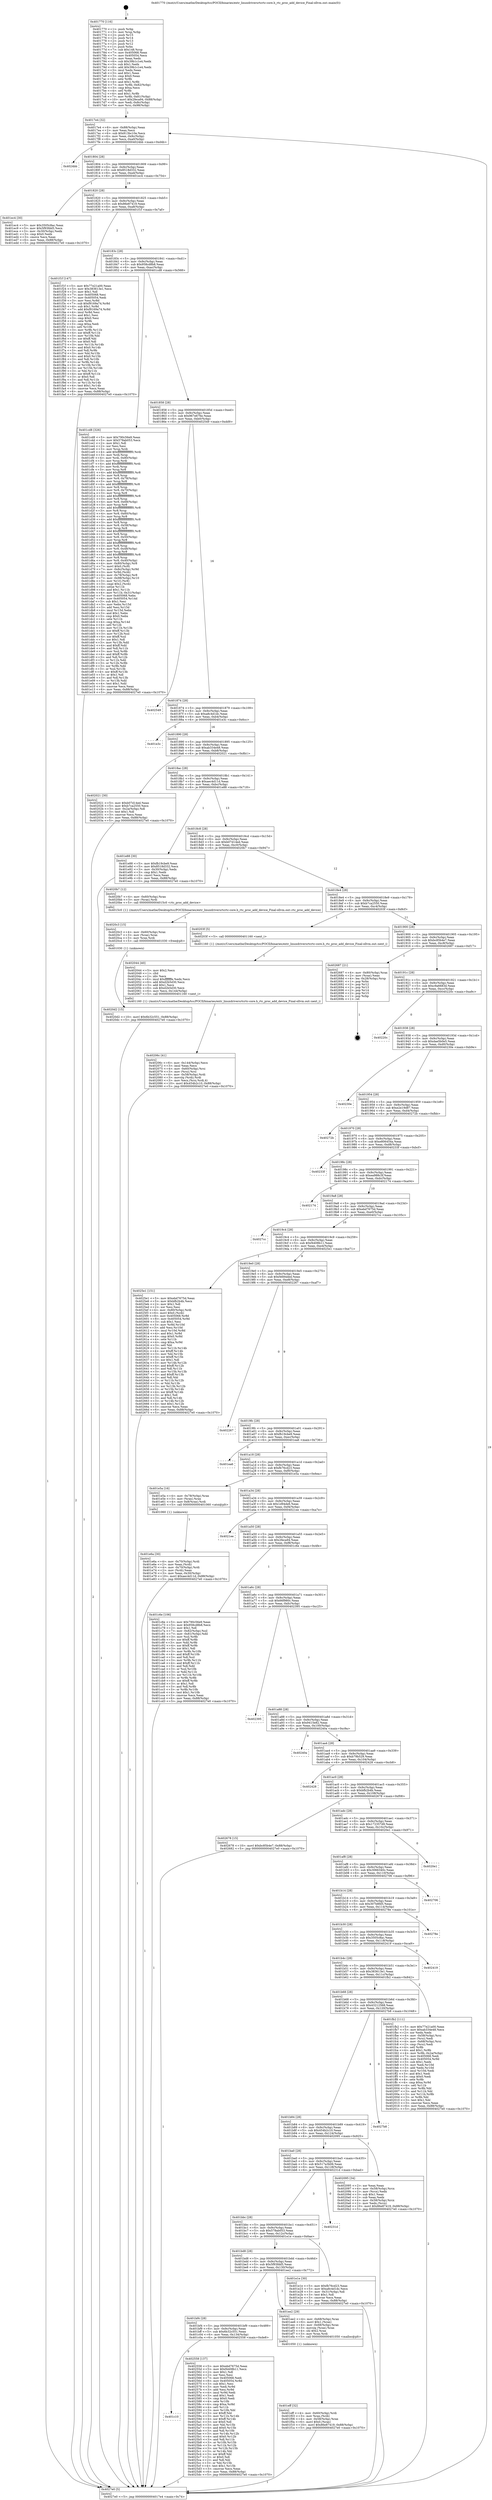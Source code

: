 digraph "0x401770" {
  label = "0x401770 (/mnt/c/Users/mathe/Desktop/tcc/POCII/binaries/extr_linuxdriversrtcrtc-core.h_rtc_proc_add_device_Final-ollvm.out::main(0))"
  labelloc = "t"
  node[shape=record]

  Entry [label="",width=0.3,height=0.3,shape=circle,fillcolor=black,style=filled]
  "0x4017e4" [label="{
     0x4017e4 [32]\l
     | [instrs]\l
     &nbsp;&nbsp;0x4017e4 \<+6\>: mov -0x88(%rbp),%eax\l
     &nbsp;&nbsp;0x4017ea \<+2\>: mov %eax,%ecx\l
     &nbsp;&nbsp;0x4017ec \<+6\>: sub $0x813bc10e,%ecx\l
     &nbsp;&nbsp;0x4017f2 \<+6\>: mov %eax,-0x9c(%rbp)\l
     &nbsp;&nbsp;0x4017f8 \<+6\>: mov %ecx,-0xa0(%rbp)\l
     &nbsp;&nbsp;0x4017fe \<+6\>: je 00000000004024bb \<main+0xd4b\>\l
  }"]
  "0x4024bb" [label="{
     0x4024bb\l
  }", style=dashed]
  "0x401804" [label="{
     0x401804 [28]\l
     | [instrs]\l
     &nbsp;&nbsp;0x401804 \<+5\>: jmp 0000000000401809 \<main+0x99\>\l
     &nbsp;&nbsp;0x401809 \<+6\>: mov -0x9c(%rbp),%eax\l
     &nbsp;&nbsp;0x40180f \<+5\>: sub $0x8518d332,%eax\l
     &nbsp;&nbsp;0x401814 \<+6\>: mov %eax,-0xa4(%rbp)\l
     &nbsp;&nbsp;0x40181a \<+6\>: je 0000000000401ec4 \<main+0x754\>\l
  }"]
  Exit [label="",width=0.3,height=0.3,shape=circle,fillcolor=black,style=filled,peripheries=2]
  "0x401ec4" [label="{
     0x401ec4 [30]\l
     | [instrs]\l
     &nbsp;&nbsp;0x401ec4 \<+5\>: mov $0x3505c8ac,%eax\l
     &nbsp;&nbsp;0x401ec9 \<+5\>: mov $0x5f93fdd5,%ecx\l
     &nbsp;&nbsp;0x401ece \<+3\>: mov -0x30(%rbp),%edx\l
     &nbsp;&nbsp;0x401ed1 \<+3\>: cmp $0x0,%edx\l
     &nbsp;&nbsp;0x401ed4 \<+3\>: cmove %ecx,%eax\l
     &nbsp;&nbsp;0x401ed7 \<+6\>: mov %eax,-0x88(%rbp)\l
     &nbsp;&nbsp;0x401edd \<+5\>: jmp 00000000004027e0 \<main+0x1070\>\l
  }"]
  "0x401820" [label="{
     0x401820 [28]\l
     | [instrs]\l
     &nbsp;&nbsp;0x401820 \<+5\>: jmp 0000000000401825 \<main+0xb5\>\l
     &nbsp;&nbsp;0x401825 \<+6\>: mov -0x9c(%rbp),%eax\l
     &nbsp;&nbsp;0x40182b \<+5\>: sub $0x86e87419,%eax\l
     &nbsp;&nbsp;0x401830 \<+6\>: mov %eax,-0xa8(%rbp)\l
     &nbsp;&nbsp;0x401836 \<+6\>: je 0000000000401f1f \<main+0x7af\>\l
  }"]
  "0x401c10" [label="{
     0x401c10\l
  }", style=dashed]
  "0x401f1f" [label="{
     0x401f1f [147]\l
     | [instrs]\l
     &nbsp;&nbsp;0x401f1f \<+5\>: mov $0x77e21a00,%eax\l
     &nbsp;&nbsp;0x401f24 \<+5\>: mov $0x383613e1,%ecx\l
     &nbsp;&nbsp;0x401f29 \<+2\>: mov $0x1,%dl\l
     &nbsp;&nbsp;0x401f2b \<+7\>: mov 0x405068,%esi\l
     &nbsp;&nbsp;0x401f32 \<+7\>: mov 0x405054,%edi\l
     &nbsp;&nbsp;0x401f39 \<+3\>: mov %esi,%r8d\l
     &nbsp;&nbsp;0x401f3c \<+7\>: sub $0xf9169a74,%r8d\l
     &nbsp;&nbsp;0x401f43 \<+4\>: sub $0x1,%r8d\l
     &nbsp;&nbsp;0x401f47 \<+7\>: add $0xf9169a74,%r8d\l
     &nbsp;&nbsp;0x401f4e \<+4\>: imul %r8d,%esi\l
     &nbsp;&nbsp;0x401f52 \<+3\>: and $0x1,%esi\l
     &nbsp;&nbsp;0x401f55 \<+3\>: cmp $0x0,%esi\l
     &nbsp;&nbsp;0x401f58 \<+4\>: sete %r9b\l
     &nbsp;&nbsp;0x401f5c \<+3\>: cmp $0xa,%edi\l
     &nbsp;&nbsp;0x401f5f \<+4\>: setl %r10b\l
     &nbsp;&nbsp;0x401f63 \<+3\>: mov %r9b,%r11b\l
     &nbsp;&nbsp;0x401f66 \<+4\>: xor $0xff,%r11b\l
     &nbsp;&nbsp;0x401f6a \<+3\>: mov %r10b,%bl\l
     &nbsp;&nbsp;0x401f6d \<+3\>: xor $0xff,%bl\l
     &nbsp;&nbsp;0x401f70 \<+3\>: xor $0x0,%dl\l
     &nbsp;&nbsp;0x401f73 \<+3\>: mov %r11b,%r14b\l
     &nbsp;&nbsp;0x401f76 \<+4\>: and $0x0,%r14b\l
     &nbsp;&nbsp;0x401f7a \<+3\>: and %dl,%r9b\l
     &nbsp;&nbsp;0x401f7d \<+3\>: mov %bl,%r15b\l
     &nbsp;&nbsp;0x401f80 \<+4\>: and $0x0,%r15b\l
     &nbsp;&nbsp;0x401f84 \<+3\>: and %dl,%r10b\l
     &nbsp;&nbsp;0x401f87 \<+3\>: or %r9b,%r14b\l
     &nbsp;&nbsp;0x401f8a \<+3\>: or %r10b,%r15b\l
     &nbsp;&nbsp;0x401f8d \<+3\>: xor %r15b,%r14b\l
     &nbsp;&nbsp;0x401f90 \<+3\>: or %bl,%r11b\l
     &nbsp;&nbsp;0x401f93 \<+4\>: xor $0xff,%r11b\l
     &nbsp;&nbsp;0x401f97 \<+3\>: or $0x0,%dl\l
     &nbsp;&nbsp;0x401f9a \<+3\>: and %dl,%r11b\l
     &nbsp;&nbsp;0x401f9d \<+3\>: or %r11b,%r14b\l
     &nbsp;&nbsp;0x401fa0 \<+4\>: test $0x1,%r14b\l
     &nbsp;&nbsp;0x401fa4 \<+3\>: cmovne %ecx,%eax\l
     &nbsp;&nbsp;0x401fa7 \<+6\>: mov %eax,-0x88(%rbp)\l
     &nbsp;&nbsp;0x401fad \<+5\>: jmp 00000000004027e0 \<main+0x1070\>\l
  }"]
  "0x40183c" [label="{
     0x40183c [28]\l
     | [instrs]\l
     &nbsp;&nbsp;0x40183c \<+5\>: jmp 0000000000401841 \<main+0xd1\>\l
     &nbsp;&nbsp;0x401841 \<+6\>: mov -0x9c(%rbp),%eax\l
     &nbsp;&nbsp;0x401847 \<+5\>: sub $0x958cd8b8,%eax\l
     &nbsp;&nbsp;0x40184c \<+6\>: mov %eax,-0xac(%rbp)\l
     &nbsp;&nbsp;0x401852 \<+6\>: je 0000000000401cd8 \<main+0x568\>\l
  }"]
  "0x402558" [label="{
     0x402558 [137]\l
     | [instrs]\l
     &nbsp;&nbsp;0x402558 \<+5\>: mov $0xebd7675d,%eax\l
     &nbsp;&nbsp;0x40255d \<+5\>: mov $0xf4408b11,%ecx\l
     &nbsp;&nbsp;0x402562 \<+2\>: mov $0x1,%dl\l
     &nbsp;&nbsp;0x402564 \<+2\>: xor %esi,%esi\l
     &nbsp;&nbsp;0x402566 \<+7\>: mov 0x405068,%edi\l
     &nbsp;&nbsp;0x40256d \<+8\>: mov 0x405054,%r8d\l
     &nbsp;&nbsp;0x402575 \<+3\>: sub $0x1,%esi\l
     &nbsp;&nbsp;0x402578 \<+3\>: mov %edi,%r9d\l
     &nbsp;&nbsp;0x40257b \<+3\>: add %esi,%r9d\l
     &nbsp;&nbsp;0x40257e \<+4\>: imul %r9d,%edi\l
     &nbsp;&nbsp;0x402582 \<+3\>: and $0x1,%edi\l
     &nbsp;&nbsp;0x402585 \<+3\>: cmp $0x0,%edi\l
     &nbsp;&nbsp;0x402588 \<+4\>: sete %r10b\l
     &nbsp;&nbsp;0x40258c \<+4\>: cmp $0xa,%r8d\l
     &nbsp;&nbsp;0x402590 \<+4\>: setl %r11b\l
     &nbsp;&nbsp;0x402594 \<+3\>: mov %r10b,%bl\l
     &nbsp;&nbsp;0x402597 \<+3\>: xor $0xff,%bl\l
     &nbsp;&nbsp;0x40259a \<+3\>: mov %r11b,%r14b\l
     &nbsp;&nbsp;0x40259d \<+4\>: xor $0xff,%r14b\l
     &nbsp;&nbsp;0x4025a1 \<+3\>: xor $0x0,%dl\l
     &nbsp;&nbsp;0x4025a4 \<+3\>: mov %bl,%r15b\l
     &nbsp;&nbsp;0x4025a7 \<+4\>: and $0x0,%r15b\l
     &nbsp;&nbsp;0x4025ab \<+3\>: and %dl,%r10b\l
     &nbsp;&nbsp;0x4025ae \<+3\>: mov %r14b,%r12b\l
     &nbsp;&nbsp;0x4025b1 \<+4\>: and $0x0,%r12b\l
     &nbsp;&nbsp;0x4025b5 \<+3\>: and %dl,%r11b\l
     &nbsp;&nbsp;0x4025b8 \<+3\>: or %r10b,%r15b\l
     &nbsp;&nbsp;0x4025bb \<+3\>: or %r11b,%r12b\l
     &nbsp;&nbsp;0x4025be \<+3\>: xor %r12b,%r15b\l
     &nbsp;&nbsp;0x4025c1 \<+3\>: or %r14b,%bl\l
     &nbsp;&nbsp;0x4025c4 \<+3\>: xor $0xff,%bl\l
     &nbsp;&nbsp;0x4025c7 \<+3\>: or $0x0,%dl\l
     &nbsp;&nbsp;0x4025ca \<+2\>: and %dl,%bl\l
     &nbsp;&nbsp;0x4025cc \<+3\>: or %bl,%r15b\l
     &nbsp;&nbsp;0x4025cf \<+4\>: test $0x1,%r15b\l
     &nbsp;&nbsp;0x4025d3 \<+3\>: cmovne %ecx,%eax\l
     &nbsp;&nbsp;0x4025d6 \<+6\>: mov %eax,-0x88(%rbp)\l
     &nbsp;&nbsp;0x4025dc \<+5\>: jmp 00000000004027e0 \<main+0x1070\>\l
  }"]
  "0x401cd8" [label="{
     0x401cd8 [326]\l
     | [instrs]\l
     &nbsp;&nbsp;0x401cd8 \<+5\>: mov $0x790c56e9,%eax\l
     &nbsp;&nbsp;0x401cdd \<+5\>: mov $0x578ab053,%ecx\l
     &nbsp;&nbsp;0x401ce2 \<+2\>: mov $0x1,%dl\l
     &nbsp;&nbsp;0x401ce4 \<+2\>: xor %esi,%esi\l
     &nbsp;&nbsp;0x401ce6 \<+3\>: mov %rsp,%rdi\l
     &nbsp;&nbsp;0x401ce9 \<+4\>: add $0xfffffffffffffff0,%rdi\l
     &nbsp;&nbsp;0x401ced \<+3\>: mov %rdi,%rsp\l
     &nbsp;&nbsp;0x401cf0 \<+4\>: mov %rdi,-0x80(%rbp)\l
     &nbsp;&nbsp;0x401cf4 \<+3\>: mov %rsp,%rdi\l
     &nbsp;&nbsp;0x401cf7 \<+4\>: add $0xfffffffffffffff0,%rdi\l
     &nbsp;&nbsp;0x401cfb \<+3\>: mov %rdi,%rsp\l
     &nbsp;&nbsp;0x401cfe \<+3\>: mov %rsp,%r8\l
     &nbsp;&nbsp;0x401d01 \<+4\>: add $0xfffffffffffffff0,%r8\l
     &nbsp;&nbsp;0x401d05 \<+3\>: mov %r8,%rsp\l
     &nbsp;&nbsp;0x401d08 \<+4\>: mov %r8,-0x78(%rbp)\l
     &nbsp;&nbsp;0x401d0c \<+3\>: mov %rsp,%r8\l
     &nbsp;&nbsp;0x401d0f \<+4\>: add $0xfffffffffffffff0,%r8\l
     &nbsp;&nbsp;0x401d13 \<+3\>: mov %r8,%rsp\l
     &nbsp;&nbsp;0x401d16 \<+4\>: mov %r8,-0x70(%rbp)\l
     &nbsp;&nbsp;0x401d1a \<+3\>: mov %rsp,%r8\l
     &nbsp;&nbsp;0x401d1d \<+4\>: add $0xfffffffffffffff0,%r8\l
     &nbsp;&nbsp;0x401d21 \<+3\>: mov %r8,%rsp\l
     &nbsp;&nbsp;0x401d24 \<+4\>: mov %r8,-0x68(%rbp)\l
     &nbsp;&nbsp;0x401d28 \<+3\>: mov %rsp,%r8\l
     &nbsp;&nbsp;0x401d2b \<+4\>: add $0xfffffffffffffff0,%r8\l
     &nbsp;&nbsp;0x401d2f \<+3\>: mov %r8,%rsp\l
     &nbsp;&nbsp;0x401d32 \<+4\>: mov %r8,-0x60(%rbp)\l
     &nbsp;&nbsp;0x401d36 \<+3\>: mov %rsp,%r8\l
     &nbsp;&nbsp;0x401d39 \<+4\>: add $0xfffffffffffffff0,%r8\l
     &nbsp;&nbsp;0x401d3d \<+3\>: mov %r8,%rsp\l
     &nbsp;&nbsp;0x401d40 \<+4\>: mov %r8,-0x58(%rbp)\l
     &nbsp;&nbsp;0x401d44 \<+3\>: mov %rsp,%r8\l
     &nbsp;&nbsp;0x401d47 \<+4\>: add $0xfffffffffffffff0,%r8\l
     &nbsp;&nbsp;0x401d4b \<+3\>: mov %r8,%rsp\l
     &nbsp;&nbsp;0x401d4e \<+4\>: mov %r8,-0x50(%rbp)\l
     &nbsp;&nbsp;0x401d52 \<+3\>: mov %rsp,%r8\l
     &nbsp;&nbsp;0x401d55 \<+4\>: add $0xfffffffffffffff0,%r8\l
     &nbsp;&nbsp;0x401d59 \<+3\>: mov %r8,%rsp\l
     &nbsp;&nbsp;0x401d5c \<+4\>: mov %r8,-0x48(%rbp)\l
     &nbsp;&nbsp;0x401d60 \<+3\>: mov %rsp,%r8\l
     &nbsp;&nbsp;0x401d63 \<+4\>: add $0xfffffffffffffff0,%r8\l
     &nbsp;&nbsp;0x401d67 \<+3\>: mov %r8,%rsp\l
     &nbsp;&nbsp;0x401d6a \<+4\>: mov %r8,-0x40(%rbp)\l
     &nbsp;&nbsp;0x401d6e \<+4\>: mov -0x80(%rbp),%r8\l
     &nbsp;&nbsp;0x401d72 \<+7\>: movl $0x0,(%r8)\l
     &nbsp;&nbsp;0x401d79 \<+7\>: mov -0x8c(%rbp),%r9d\l
     &nbsp;&nbsp;0x401d80 \<+3\>: mov %r9d,(%rdi)\l
     &nbsp;&nbsp;0x401d83 \<+4\>: mov -0x78(%rbp),%r8\l
     &nbsp;&nbsp;0x401d87 \<+7\>: mov -0x98(%rbp),%r10\l
     &nbsp;&nbsp;0x401d8e \<+3\>: mov %r10,(%r8)\l
     &nbsp;&nbsp;0x401d91 \<+3\>: cmpl $0x2,(%rdi)\l
     &nbsp;&nbsp;0x401d94 \<+4\>: setne %r11b\l
     &nbsp;&nbsp;0x401d98 \<+4\>: and $0x1,%r11b\l
     &nbsp;&nbsp;0x401d9c \<+4\>: mov %r11b,-0x31(%rbp)\l
     &nbsp;&nbsp;0x401da0 \<+7\>: mov 0x405068,%ebx\l
     &nbsp;&nbsp;0x401da7 \<+8\>: mov 0x405054,%r14d\l
     &nbsp;&nbsp;0x401daf \<+3\>: sub $0x1,%esi\l
     &nbsp;&nbsp;0x401db2 \<+3\>: mov %ebx,%r15d\l
     &nbsp;&nbsp;0x401db5 \<+3\>: add %esi,%r15d\l
     &nbsp;&nbsp;0x401db8 \<+4\>: imul %r15d,%ebx\l
     &nbsp;&nbsp;0x401dbc \<+3\>: and $0x1,%ebx\l
     &nbsp;&nbsp;0x401dbf \<+3\>: cmp $0x0,%ebx\l
     &nbsp;&nbsp;0x401dc2 \<+4\>: sete %r11b\l
     &nbsp;&nbsp;0x401dc6 \<+4\>: cmp $0xa,%r14d\l
     &nbsp;&nbsp;0x401dca \<+4\>: setl %r12b\l
     &nbsp;&nbsp;0x401dce \<+3\>: mov %r11b,%r13b\l
     &nbsp;&nbsp;0x401dd1 \<+4\>: xor $0xff,%r13b\l
     &nbsp;&nbsp;0x401dd5 \<+3\>: mov %r12b,%sil\l
     &nbsp;&nbsp;0x401dd8 \<+4\>: xor $0xff,%sil\l
     &nbsp;&nbsp;0x401ddc \<+3\>: xor $0x1,%dl\l
     &nbsp;&nbsp;0x401ddf \<+3\>: mov %r13b,%dil\l
     &nbsp;&nbsp;0x401de2 \<+4\>: and $0xff,%dil\l
     &nbsp;&nbsp;0x401de6 \<+3\>: and %dl,%r11b\l
     &nbsp;&nbsp;0x401de9 \<+3\>: mov %sil,%r8b\l
     &nbsp;&nbsp;0x401dec \<+4\>: and $0xff,%r8b\l
     &nbsp;&nbsp;0x401df0 \<+3\>: and %dl,%r12b\l
     &nbsp;&nbsp;0x401df3 \<+3\>: or %r11b,%dil\l
     &nbsp;&nbsp;0x401df6 \<+3\>: or %r12b,%r8b\l
     &nbsp;&nbsp;0x401df9 \<+3\>: xor %r8b,%dil\l
     &nbsp;&nbsp;0x401dfc \<+3\>: or %sil,%r13b\l
     &nbsp;&nbsp;0x401dff \<+4\>: xor $0xff,%r13b\l
     &nbsp;&nbsp;0x401e03 \<+3\>: or $0x1,%dl\l
     &nbsp;&nbsp;0x401e06 \<+3\>: and %dl,%r13b\l
     &nbsp;&nbsp;0x401e09 \<+3\>: or %r13b,%dil\l
     &nbsp;&nbsp;0x401e0c \<+4\>: test $0x1,%dil\l
     &nbsp;&nbsp;0x401e10 \<+3\>: cmovne %ecx,%eax\l
     &nbsp;&nbsp;0x401e13 \<+6\>: mov %eax,-0x88(%rbp)\l
     &nbsp;&nbsp;0x401e19 \<+5\>: jmp 00000000004027e0 \<main+0x1070\>\l
  }"]
  "0x401858" [label="{
     0x401858 [28]\l
     | [instrs]\l
     &nbsp;&nbsp;0x401858 \<+5\>: jmp 000000000040185d \<main+0xed\>\l
     &nbsp;&nbsp;0x40185d \<+6\>: mov -0x9c(%rbp),%eax\l
     &nbsp;&nbsp;0x401863 \<+5\>: sub $0x967e676e,%eax\l
     &nbsp;&nbsp;0x401868 \<+6\>: mov %eax,-0xb0(%rbp)\l
     &nbsp;&nbsp;0x40186e \<+6\>: je 0000000000402549 \<main+0xdd9\>\l
  }"]
  "0x4020d2" [label="{
     0x4020d2 [15]\l
     | [instrs]\l
     &nbsp;&nbsp;0x4020d2 \<+10\>: movl $0x6b32c551,-0x88(%rbp)\l
     &nbsp;&nbsp;0x4020dc \<+5\>: jmp 00000000004027e0 \<main+0x1070\>\l
  }"]
  "0x402549" [label="{
     0x402549\l
  }", style=dashed]
  "0x401874" [label="{
     0x401874 [28]\l
     | [instrs]\l
     &nbsp;&nbsp;0x401874 \<+5\>: jmp 0000000000401879 \<main+0x109\>\l
     &nbsp;&nbsp;0x401879 \<+6\>: mov -0x9c(%rbp),%eax\l
     &nbsp;&nbsp;0x40187f \<+5\>: sub $0xa8c4d1dc,%eax\l
     &nbsp;&nbsp;0x401884 \<+6\>: mov %eax,-0xb4(%rbp)\l
     &nbsp;&nbsp;0x40188a \<+6\>: je 0000000000401e3c \<main+0x6cc\>\l
  }"]
  "0x4020c3" [label="{
     0x4020c3 [15]\l
     | [instrs]\l
     &nbsp;&nbsp;0x4020c3 \<+4\>: mov -0x60(%rbp),%rax\l
     &nbsp;&nbsp;0x4020c7 \<+3\>: mov (%rax),%rax\l
     &nbsp;&nbsp;0x4020ca \<+3\>: mov %rax,%rdi\l
     &nbsp;&nbsp;0x4020cd \<+5\>: call 0000000000401030 \<free@plt\>\l
     | [calls]\l
     &nbsp;&nbsp;0x401030 \{1\} (unknown)\l
  }"]
  "0x401e3c" [label="{
     0x401e3c\l
  }", style=dashed]
  "0x401890" [label="{
     0x401890 [28]\l
     | [instrs]\l
     &nbsp;&nbsp;0x401890 \<+5\>: jmp 0000000000401895 \<main+0x125\>\l
     &nbsp;&nbsp;0x401895 \<+6\>: mov -0x9c(%rbp),%eax\l
     &nbsp;&nbsp;0x40189b \<+5\>: sub $0xab334e48,%eax\l
     &nbsp;&nbsp;0x4018a0 \<+6\>: mov %eax,-0xb8(%rbp)\l
     &nbsp;&nbsp;0x4018a6 \<+6\>: je 0000000000402021 \<main+0x8b1\>\l
  }"]
  "0x40206c" [label="{
     0x40206c [41]\l
     | [instrs]\l
     &nbsp;&nbsp;0x40206c \<+6\>: mov -0x144(%rbp),%ecx\l
     &nbsp;&nbsp;0x402072 \<+3\>: imul %eax,%ecx\l
     &nbsp;&nbsp;0x402075 \<+4\>: mov -0x60(%rbp),%rsi\l
     &nbsp;&nbsp;0x402079 \<+3\>: mov (%rsi),%rsi\l
     &nbsp;&nbsp;0x40207c \<+4\>: mov -0x58(%rbp),%rdi\l
     &nbsp;&nbsp;0x402080 \<+3\>: movslq (%rdi),%rdi\l
     &nbsp;&nbsp;0x402083 \<+3\>: mov %ecx,(%rsi,%rdi,4)\l
     &nbsp;&nbsp;0x402086 \<+10\>: movl $0x454b2c10,-0x88(%rbp)\l
     &nbsp;&nbsp;0x402090 \<+5\>: jmp 00000000004027e0 \<main+0x1070\>\l
  }"]
  "0x402021" [label="{
     0x402021 [30]\l
     | [instrs]\l
     &nbsp;&nbsp;0x402021 \<+5\>: mov $0xb07d14ed,%eax\l
     &nbsp;&nbsp;0x402026 \<+5\>: mov $0xb7ca2550,%ecx\l
     &nbsp;&nbsp;0x40202b \<+3\>: mov -0x2a(%rbp),%dl\l
     &nbsp;&nbsp;0x40202e \<+3\>: test $0x1,%dl\l
     &nbsp;&nbsp;0x402031 \<+3\>: cmovne %ecx,%eax\l
     &nbsp;&nbsp;0x402034 \<+6\>: mov %eax,-0x88(%rbp)\l
     &nbsp;&nbsp;0x40203a \<+5\>: jmp 00000000004027e0 \<main+0x1070\>\l
  }"]
  "0x4018ac" [label="{
     0x4018ac [28]\l
     | [instrs]\l
     &nbsp;&nbsp;0x4018ac \<+5\>: jmp 00000000004018b1 \<main+0x141\>\l
     &nbsp;&nbsp;0x4018b1 \<+6\>: mov -0x9c(%rbp),%eax\l
     &nbsp;&nbsp;0x4018b7 \<+5\>: sub $0xaec4d11d,%eax\l
     &nbsp;&nbsp;0x4018bc \<+6\>: mov %eax,-0xbc(%rbp)\l
     &nbsp;&nbsp;0x4018c2 \<+6\>: je 0000000000401e88 \<main+0x718\>\l
  }"]
  "0x402044" [label="{
     0x402044 [40]\l
     | [instrs]\l
     &nbsp;&nbsp;0x402044 \<+5\>: mov $0x2,%ecx\l
     &nbsp;&nbsp;0x402049 \<+1\>: cltd\l
     &nbsp;&nbsp;0x40204a \<+2\>: idiv %ecx\l
     &nbsp;&nbsp;0x40204c \<+6\>: imul $0xfffffffe,%edx,%ecx\l
     &nbsp;&nbsp;0x402052 \<+6\>: add $0xd2b5d30,%ecx\l
     &nbsp;&nbsp;0x402058 \<+3\>: add $0x1,%ecx\l
     &nbsp;&nbsp;0x40205b \<+6\>: sub $0xd2b5d30,%ecx\l
     &nbsp;&nbsp;0x402061 \<+6\>: mov %ecx,-0x144(%rbp)\l
     &nbsp;&nbsp;0x402067 \<+5\>: call 0000000000401160 \<next_i\>\l
     | [calls]\l
     &nbsp;&nbsp;0x401160 \{1\} (/mnt/c/Users/mathe/Desktop/tcc/POCII/binaries/extr_linuxdriversrtcrtc-core.h_rtc_proc_add_device_Final-ollvm.out::next_i)\l
  }"]
  "0x401e88" [label="{
     0x401e88 [30]\l
     | [instrs]\l
     &nbsp;&nbsp;0x401e88 \<+5\>: mov $0xfb19cbe9,%eax\l
     &nbsp;&nbsp;0x401e8d \<+5\>: mov $0x8518d332,%ecx\l
     &nbsp;&nbsp;0x401e92 \<+3\>: mov -0x30(%rbp),%edx\l
     &nbsp;&nbsp;0x401e95 \<+3\>: cmp $0x1,%edx\l
     &nbsp;&nbsp;0x401e98 \<+3\>: cmovl %ecx,%eax\l
     &nbsp;&nbsp;0x401e9b \<+6\>: mov %eax,-0x88(%rbp)\l
     &nbsp;&nbsp;0x401ea1 \<+5\>: jmp 00000000004027e0 \<main+0x1070\>\l
  }"]
  "0x4018c8" [label="{
     0x4018c8 [28]\l
     | [instrs]\l
     &nbsp;&nbsp;0x4018c8 \<+5\>: jmp 00000000004018cd \<main+0x15d\>\l
     &nbsp;&nbsp;0x4018cd \<+6\>: mov -0x9c(%rbp),%eax\l
     &nbsp;&nbsp;0x4018d3 \<+5\>: sub $0xb07d14ed,%eax\l
     &nbsp;&nbsp;0x4018d8 \<+6\>: mov %eax,-0xc0(%rbp)\l
     &nbsp;&nbsp;0x4018de \<+6\>: je 00000000004020b7 \<main+0x947\>\l
  }"]
  "0x401eff" [label="{
     0x401eff [32]\l
     | [instrs]\l
     &nbsp;&nbsp;0x401eff \<+4\>: mov -0x60(%rbp),%rdi\l
     &nbsp;&nbsp;0x401f03 \<+3\>: mov %rax,(%rdi)\l
     &nbsp;&nbsp;0x401f06 \<+4\>: mov -0x58(%rbp),%rax\l
     &nbsp;&nbsp;0x401f0a \<+6\>: movl $0x0,(%rax)\l
     &nbsp;&nbsp;0x401f10 \<+10\>: movl $0x86e87419,-0x88(%rbp)\l
     &nbsp;&nbsp;0x401f1a \<+5\>: jmp 00000000004027e0 \<main+0x1070\>\l
  }"]
  "0x4020b7" [label="{
     0x4020b7 [12]\l
     | [instrs]\l
     &nbsp;&nbsp;0x4020b7 \<+4\>: mov -0x60(%rbp),%rax\l
     &nbsp;&nbsp;0x4020bb \<+3\>: mov (%rax),%rdi\l
     &nbsp;&nbsp;0x4020be \<+5\>: call 00000000004015c0 \<rtc_proc_add_device\>\l
     | [calls]\l
     &nbsp;&nbsp;0x4015c0 \{1\} (/mnt/c/Users/mathe/Desktop/tcc/POCII/binaries/extr_linuxdriversrtcrtc-core.h_rtc_proc_add_device_Final-ollvm.out::rtc_proc_add_device)\l
  }"]
  "0x4018e4" [label="{
     0x4018e4 [28]\l
     | [instrs]\l
     &nbsp;&nbsp;0x4018e4 \<+5\>: jmp 00000000004018e9 \<main+0x179\>\l
     &nbsp;&nbsp;0x4018e9 \<+6\>: mov -0x9c(%rbp),%eax\l
     &nbsp;&nbsp;0x4018ef \<+5\>: sub $0xb7ca2550,%eax\l
     &nbsp;&nbsp;0x4018f4 \<+6\>: mov %eax,-0xc4(%rbp)\l
     &nbsp;&nbsp;0x4018fa \<+6\>: je 000000000040203f \<main+0x8cf\>\l
  }"]
  "0x401bf4" [label="{
     0x401bf4 [28]\l
     | [instrs]\l
     &nbsp;&nbsp;0x401bf4 \<+5\>: jmp 0000000000401bf9 \<main+0x489\>\l
     &nbsp;&nbsp;0x401bf9 \<+6\>: mov -0x9c(%rbp),%eax\l
     &nbsp;&nbsp;0x401bff \<+5\>: sub $0x6b32c551,%eax\l
     &nbsp;&nbsp;0x401c04 \<+6\>: mov %eax,-0x134(%rbp)\l
     &nbsp;&nbsp;0x401c0a \<+6\>: je 0000000000402558 \<main+0xde8\>\l
  }"]
  "0x40203f" [label="{
     0x40203f [5]\l
     | [instrs]\l
     &nbsp;&nbsp;0x40203f \<+5\>: call 0000000000401160 \<next_i\>\l
     | [calls]\l
     &nbsp;&nbsp;0x401160 \{1\} (/mnt/c/Users/mathe/Desktop/tcc/POCII/binaries/extr_linuxdriversrtcrtc-core.h_rtc_proc_add_device_Final-ollvm.out::next_i)\l
  }"]
  "0x401900" [label="{
     0x401900 [28]\l
     | [instrs]\l
     &nbsp;&nbsp;0x401900 \<+5\>: jmp 0000000000401905 \<main+0x195\>\l
     &nbsp;&nbsp;0x401905 \<+6\>: mov -0x9c(%rbp),%eax\l
     &nbsp;&nbsp;0x40190b \<+5\>: sub $0xbc85b4e7,%eax\l
     &nbsp;&nbsp;0x401910 \<+6\>: mov %eax,-0xc8(%rbp)\l
     &nbsp;&nbsp;0x401916 \<+6\>: je 0000000000402687 \<main+0xf17\>\l
  }"]
  "0x401ee2" [label="{
     0x401ee2 [29]\l
     | [instrs]\l
     &nbsp;&nbsp;0x401ee2 \<+4\>: mov -0x68(%rbp),%rax\l
     &nbsp;&nbsp;0x401ee6 \<+6\>: movl $0x1,(%rax)\l
     &nbsp;&nbsp;0x401eec \<+4\>: mov -0x68(%rbp),%rax\l
     &nbsp;&nbsp;0x401ef0 \<+3\>: movslq (%rax),%rax\l
     &nbsp;&nbsp;0x401ef3 \<+4\>: shl $0x2,%rax\l
     &nbsp;&nbsp;0x401ef7 \<+3\>: mov %rax,%rdi\l
     &nbsp;&nbsp;0x401efa \<+5\>: call 0000000000401050 \<malloc@plt\>\l
     | [calls]\l
     &nbsp;&nbsp;0x401050 \{1\} (unknown)\l
  }"]
  "0x402687" [label="{
     0x402687 [21]\l
     | [instrs]\l
     &nbsp;&nbsp;0x402687 \<+4\>: mov -0x80(%rbp),%rax\l
     &nbsp;&nbsp;0x40268b \<+2\>: mov (%rax),%eax\l
     &nbsp;&nbsp;0x40268d \<+4\>: lea -0x28(%rbp),%rsp\l
     &nbsp;&nbsp;0x402691 \<+1\>: pop %rbx\l
     &nbsp;&nbsp;0x402692 \<+2\>: pop %r12\l
     &nbsp;&nbsp;0x402694 \<+2\>: pop %r13\l
     &nbsp;&nbsp;0x402696 \<+2\>: pop %r14\l
     &nbsp;&nbsp;0x402698 \<+2\>: pop %r15\l
     &nbsp;&nbsp;0x40269a \<+1\>: pop %rbp\l
     &nbsp;&nbsp;0x40269b \<+1\>: ret\l
  }"]
  "0x40191c" [label="{
     0x40191c [28]\l
     | [instrs]\l
     &nbsp;&nbsp;0x40191c \<+5\>: jmp 0000000000401921 \<main+0x1b1\>\l
     &nbsp;&nbsp;0x401921 \<+6\>: mov -0x9c(%rbp),%eax\l
     &nbsp;&nbsp;0x401927 \<+5\>: sub $0xc9a6683d,%eax\l
     &nbsp;&nbsp;0x40192c \<+6\>: mov %eax,-0xcc(%rbp)\l
     &nbsp;&nbsp;0x401932 \<+6\>: je 000000000040220c \<main+0xa9c\>\l
  }"]
  "0x401e6a" [label="{
     0x401e6a [30]\l
     | [instrs]\l
     &nbsp;&nbsp;0x401e6a \<+4\>: mov -0x70(%rbp),%rdi\l
     &nbsp;&nbsp;0x401e6e \<+2\>: mov %eax,(%rdi)\l
     &nbsp;&nbsp;0x401e70 \<+4\>: mov -0x70(%rbp),%rdi\l
     &nbsp;&nbsp;0x401e74 \<+2\>: mov (%rdi),%eax\l
     &nbsp;&nbsp;0x401e76 \<+3\>: mov %eax,-0x30(%rbp)\l
     &nbsp;&nbsp;0x401e79 \<+10\>: movl $0xaec4d11d,-0x88(%rbp)\l
     &nbsp;&nbsp;0x401e83 \<+5\>: jmp 00000000004027e0 \<main+0x1070\>\l
  }"]
  "0x40220c" [label="{
     0x40220c\l
  }", style=dashed]
  "0x401938" [label="{
     0x401938 [28]\l
     | [instrs]\l
     &nbsp;&nbsp;0x401938 \<+5\>: jmp 000000000040193d \<main+0x1cd\>\l
     &nbsp;&nbsp;0x40193d \<+6\>: mov -0x9c(%rbp),%eax\l
     &nbsp;&nbsp;0x401943 \<+5\>: sub $0xdae5b0e5,%eax\l
     &nbsp;&nbsp;0x401948 \<+6\>: mov %eax,-0xd0(%rbp)\l
     &nbsp;&nbsp;0x40194e \<+6\>: je 000000000040230e \<main+0xb9e\>\l
  }"]
  "0x401bd8" [label="{
     0x401bd8 [28]\l
     | [instrs]\l
     &nbsp;&nbsp;0x401bd8 \<+5\>: jmp 0000000000401bdd \<main+0x46d\>\l
     &nbsp;&nbsp;0x401bdd \<+6\>: mov -0x9c(%rbp),%eax\l
     &nbsp;&nbsp;0x401be3 \<+5\>: sub $0x5f93fdd5,%eax\l
     &nbsp;&nbsp;0x401be8 \<+6\>: mov %eax,-0x130(%rbp)\l
     &nbsp;&nbsp;0x401bee \<+6\>: je 0000000000401ee2 \<main+0x772\>\l
  }"]
  "0x40230e" [label="{
     0x40230e\l
  }", style=dashed]
  "0x401954" [label="{
     0x401954 [28]\l
     | [instrs]\l
     &nbsp;&nbsp;0x401954 \<+5\>: jmp 0000000000401959 \<main+0x1e9\>\l
     &nbsp;&nbsp;0x401959 \<+6\>: mov -0x9c(%rbp),%eax\l
     &nbsp;&nbsp;0x40195f \<+5\>: sub $0xe2e19d87,%eax\l
     &nbsp;&nbsp;0x401964 \<+6\>: mov %eax,-0xd4(%rbp)\l
     &nbsp;&nbsp;0x40196a \<+6\>: je 000000000040272b \<main+0xfbb\>\l
  }"]
  "0x401e1e" [label="{
     0x401e1e [30]\l
     | [instrs]\l
     &nbsp;&nbsp;0x401e1e \<+5\>: mov $0xfb76cd23,%eax\l
     &nbsp;&nbsp;0x401e23 \<+5\>: mov $0xa8c4d1dc,%ecx\l
     &nbsp;&nbsp;0x401e28 \<+3\>: mov -0x31(%rbp),%dl\l
     &nbsp;&nbsp;0x401e2b \<+3\>: test $0x1,%dl\l
     &nbsp;&nbsp;0x401e2e \<+3\>: cmovne %ecx,%eax\l
     &nbsp;&nbsp;0x401e31 \<+6\>: mov %eax,-0x88(%rbp)\l
     &nbsp;&nbsp;0x401e37 \<+5\>: jmp 00000000004027e0 \<main+0x1070\>\l
  }"]
  "0x40272b" [label="{
     0x40272b\l
  }", style=dashed]
  "0x401970" [label="{
     0x401970 [28]\l
     | [instrs]\l
     &nbsp;&nbsp;0x401970 \<+5\>: jmp 0000000000401975 \<main+0x205\>\l
     &nbsp;&nbsp;0x401975 \<+6\>: mov -0x9c(%rbp),%eax\l
     &nbsp;&nbsp;0x40197b \<+5\>: sub $0xe806454a,%eax\l
     &nbsp;&nbsp;0x401980 \<+6\>: mov %eax,-0xd8(%rbp)\l
     &nbsp;&nbsp;0x401986 \<+6\>: je 000000000040233f \<main+0xbcf\>\l
  }"]
  "0x401bbc" [label="{
     0x401bbc [28]\l
     | [instrs]\l
     &nbsp;&nbsp;0x401bbc \<+5\>: jmp 0000000000401bc1 \<main+0x451\>\l
     &nbsp;&nbsp;0x401bc1 \<+6\>: mov -0x9c(%rbp),%eax\l
     &nbsp;&nbsp;0x401bc7 \<+5\>: sub $0x578ab053,%eax\l
     &nbsp;&nbsp;0x401bcc \<+6\>: mov %eax,-0x12c(%rbp)\l
     &nbsp;&nbsp;0x401bd2 \<+6\>: je 0000000000401e1e \<main+0x6ae\>\l
  }"]
  "0x40233f" [label="{
     0x40233f\l
  }", style=dashed]
  "0x40198c" [label="{
     0x40198c [28]\l
     | [instrs]\l
     &nbsp;&nbsp;0x40198c \<+5\>: jmp 0000000000401991 \<main+0x221\>\l
     &nbsp;&nbsp;0x401991 \<+6\>: mov -0x9c(%rbp),%eax\l
     &nbsp;&nbsp;0x401997 \<+5\>: sub $0xea988c3f,%eax\l
     &nbsp;&nbsp;0x40199c \<+6\>: mov %eax,-0xdc(%rbp)\l
     &nbsp;&nbsp;0x4019a2 \<+6\>: je 0000000000402174 \<main+0xa04\>\l
  }"]
  "0x40231d" [label="{
     0x40231d\l
  }", style=dashed]
  "0x402174" [label="{
     0x402174\l
  }", style=dashed]
  "0x4019a8" [label="{
     0x4019a8 [28]\l
     | [instrs]\l
     &nbsp;&nbsp;0x4019a8 \<+5\>: jmp 00000000004019ad \<main+0x23d\>\l
     &nbsp;&nbsp;0x4019ad \<+6\>: mov -0x9c(%rbp),%eax\l
     &nbsp;&nbsp;0x4019b3 \<+5\>: sub $0xebd7675d,%eax\l
     &nbsp;&nbsp;0x4019b8 \<+6\>: mov %eax,-0xe0(%rbp)\l
     &nbsp;&nbsp;0x4019be \<+6\>: je 00000000004027cc \<main+0x105c\>\l
  }"]
  "0x401ba0" [label="{
     0x401ba0 [28]\l
     | [instrs]\l
     &nbsp;&nbsp;0x401ba0 \<+5\>: jmp 0000000000401ba5 \<main+0x435\>\l
     &nbsp;&nbsp;0x401ba5 \<+6\>: mov -0x9c(%rbp),%eax\l
     &nbsp;&nbsp;0x401bab \<+5\>: sub $0x517a3b06,%eax\l
     &nbsp;&nbsp;0x401bb0 \<+6\>: mov %eax,-0x128(%rbp)\l
     &nbsp;&nbsp;0x401bb6 \<+6\>: je 000000000040231d \<main+0xbad\>\l
  }"]
  "0x4027cc" [label="{
     0x4027cc\l
  }", style=dashed]
  "0x4019c4" [label="{
     0x4019c4 [28]\l
     | [instrs]\l
     &nbsp;&nbsp;0x4019c4 \<+5\>: jmp 00000000004019c9 \<main+0x259\>\l
     &nbsp;&nbsp;0x4019c9 \<+6\>: mov -0x9c(%rbp),%eax\l
     &nbsp;&nbsp;0x4019cf \<+5\>: sub $0xf4408b11,%eax\l
     &nbsp;&nbsp;0x4019d4 \<+6\>: mov %eax,-0xe4(%rbp)\l
     &nbsp;&nbsp;0x4019da \<+6\>: je 00000000004025e1 \<main+0xe71\>\l
  }"]
  "0x402095" [label="{
     0x402095 [34]\l
     | [instrs]\l
     &nbsp;&nbsp;0x402095 \<+2\>: xor %eax,%eax\l
     &nbsp;&nbsp;0x402097 \<+4\>: mov -0x58(%rbp),%rcx\l
     &nbsp;&nbsp;0x40209b \<+2\>: mov (%rcx),%edx\l
     &nbsp;&nbsp;0x40209d \<+3\>: sub $0x1,%eax\l
     &nbsp;&nbsp;0x4020a0 \<+2\>: sub %eax,%edx\l
     &nbsp;&nbsp;0x4020a2 \<+4\>: mov -0x58(%rbp),%rcx\l
     &nbsp;&nbsp;0x4020a6 \<+2\>: mov %edx,(%rcx)\l
     &nbsp;&nbsp;0x4020a8 \<+10\>: movl $0x86e87419,-0x88(%rbp)\l
     &nbsp;&nbsp;0x4020b2 \<+5\>: jmp 00000000004027e0 \<main+0x1070\>\l
  }"]
  "0x4025e1" [label="{
     0x4025e1 [151]\l
     | [instrs]\l
     &nbsp;&nbsp;0x4025e1 \<+5\>: mov $0xebd7675d,%eax\l
     &nbsp;&nbsp;0x4025e6 \<+5\>: mov $0xbfb2b4b,%ecx\l
     &nbsp;&nbsp;0x4025eb \<+2\>: mov $0x1,%dl\l
     &nbsp;&nbsp;0x4025ed \<+2\>: xor %esi,%esi\l
     &nbsp;&nbsp;0x4025ef \<+4\>: mov -0x80(%rbp),%rdi\l
     &nbsp;&nbsp;0x4025f3 \<+6\>: movl $0x0,(%rdi)\l
     &nbsp;&nbsp;0x4025f9 \<+8\>: mov 0x405068,%r8d\l
     &nbsp;&nbsp;0x402601 \<+8\>: mov 0x405054,%r9d\l
     &nbsp;&nbsp;0x402609 \<+3\>: sub $0x1,%esi\l
     &nbsp;&nbsp;0x40260c \<+3\>: mov %r8d,%r10d\l
     &nbsp;&nbsp;0x40260f \<+3\>: add %esi,%r10d\l
     &nbsp;&nbsp;0x402612 \<+4\>: imul %r10d,%r8d\l
     &nbsp;&nbsp;0x402616 \<+4\>: and $0x1,%r8d\l
     &nbsp;&nbsp;0x40261a \<+4\>: cmp $0x0,%r8d\l
     &nbsp;&nbsp;0x40261e \<+4\>: sete %r11b\l
     &nbsp;&nbsp;0x402622 \<+4\>: cmp $0xa,%r9d\l
     &nbsp;&nbsp;0x402626 \<+3\>: setl %bl\l
     &nbsp;&nbsp;0x402629 \<+3\>: mov %r11b,%r14b\l
     &nbsp;&nbsp;0x40262c \<+4\>: xor $0xff,%r14b\l
     &nbsp;&nbsp;0x402630 \<+3\>: mov %bl,%r15b\l
     &nbsp;&nbsp;0x402633 \<+4\>: xor $0xff,%r15b\l
     &nbsp;&nbsp;0x402637 \<+3\>: xor $0x1,%dl\l
     &nbsp;&nbsp;0x40263a \<+3\>: mov %r14b,%r12b\l
     &nbsp;&nbsp;0x40263d \<+4\>: and $0xff,%r12b\l
     &nbsp;&nbsp;0x402641 \<+3\>: and %dl,%r11b\l
     &nbsp;&nbsp;0x402644 \<+3\>: mov %r15b,%r13b\l
     &nbsp;&nbsp;0x402647 \<+4\>: and $0xff,%r13b\l
     &nbsp;&nbsp;0x40264b \<+2\>: and %dl,%bl\l
     &nbsp;&nbsp;0x40264d \<+3\>: or %r11b,%r12b\l
     &nbsp;&nbsp;0x402650 \<+3\>: or %bl,%r13b\l
     &nbsp;&nbsp;0x402653 \<+3\>: xor %r13b,%r12b\l
     &nbsp;&nbsp;0x402656 \<+3\>: or %r15b,%r14b\l
     &nbsp;&nbsp;0x402659 \<+4\>: xor $0xff,%r14b\l
     &nbsp;&nbsp;0x40265d \<+3\>: or $0x1,%dl\l
     &nbsp;&nbsp;0x402660 \<+3\>: and %dl,%r14b\l
     &nbsp;&nbsp;0x402663 \<+3\>: or %r14b,%r12b\l
     &nbsp;&nbsp;0x402666 \<+4\>: test $0x1,%r12b\l
     &nbsp;&nbsp;0x40266a \<+3\>: cmovne %ecx,%eax\l
     &nbsp;&nbsp;0x40266d \<+6\>: mov %eax,-0x88(%rbp)\l
     &nbsp;&nbsp;0x402673 \<+5\>: jmp 00000000004027e0 \<main+0x1070\>\l
  }"]
  "0x4019e0" [label="{
     0x4019e0 [28]\l
     | [instrs]\l
     &nbsp;&nbsp;0x4019e0 \<+5\>: jmp 00000000004019e5 \<main+0x275\>\l
     &nbsp;&nbsp;0x4019e5 \<+6\>: mov -0x9c(%rbp),%eax\l
     &nbsp;&nbsp;0x4019eb \<+5\>: sub $0xf4684ded,%eax\l
     &nbsp;&nbsp;0x4019f0 \<+6\>: mov %eax,-0xe8(%rbp)\l
     &nbsp;&nbsp;0x4019f6 \<+6\>: je 0000000000402267 \<main+0xaf7\>\l
  }"]
  "0x401b84" [label="{
     0x401b84 [28]\l
     | [instrs]\l
     &nbsp;&nbsp;0x401b84 \<+5\>: jmp 0000000000401b89 \<main+0x419\>\l
     &nbsp;&nbsp;0x401b89 \<+6\>: mov -0x9c(%rbp),%eax\l
     &nbsp;&nbsp;0x401b8f \<+5\>: sub $0x454b2c10,%eax\l
     &nbsp;&nbsp;0x401b94 \<+6\>: mov %eax,-0x124(%rbp)\l
     &nbsp;&nbsp;0x401b9a \<+6\>: je 0000000000402095 \<main+0x925\>\l
  }"]
  "0x402267" [label="{
     0x402267\l
  }", style=dashed]
  "0x4019fc" [label="{
     0x4019fc [28]\l
     | [instrs]\l
     &nbsp;&nbsp;0x4019fc \<+5\>: jmp 0000000000401a01 \<main+0x291\>\l
     &nbsp;&nbsp;0x401a01 \<+6\>: mov -0x9c(%rbp),%eax\l
     &nbsp;&nbsp;0x401a07 \<+5\>: sub $0xfb19cbe9,%eax\l
     &nbsp;&nbsp;0x401a0c \<+6\>: mov %eax,-0xec(%rbp)\l
     &nbsp;&nbsp;0x401a12 \<+6\>: je 0000000000401ea6 \<main+0x736\>\l
  }"]
  "0x4027b8" [label="{
     0x4027b8\l
  }", style=dashed]
  "0x401ea6" [label="{
     0x401ea6\l
  }", style=dashed]
  "0x401a18" [label="{
     0x401a18 [28]\l
     | [instrs]\l
     &nbsp;&nbsp;0x401a18 \<+5\>: jmp 0000000000401a1d \<main+0x2ad\>\l
     &nbsp;&nbsp;0x401a1d \<+6\>: mov -0x9c(%rbp),%eax\l
     &nbsp;&nbsp;0x401a23 \<+5\>: sub $0xfb76cd23,%eax\l
     &nbsp;&nbsp;0x401a28 \<+6\>: mov %eax,-0xf0(%rbp)\l
     &nbsp;&nbsp;0x401a2e \<+6\>: je 0000000000401e5a \<main+0x6ea\>\l
  }"]
  "0x401b68" [label="{
     0x401b68 [28]\l
     | [instrs]\l
     &nbsp;&nbsp;0x401b68 \<+5\>: jmp 0000000000401b6d \<main+0x3fd\>\l
     &nbsp;&nbsp;0x401b6d \<+6\>: mov -0x9c(%rbp),%eax\l
     &nbsp;&nbsp;0x401b73 \<+5\>: sub $0x43212568,%eax\l
     &nbsp;&nbsp;0x401b78 \<+6\>: mov %eax,-0x120(%rbp)\l
     &nbsp;&nbsp;0x401b7e \<+6\>: je 00000000004027b8 \<main+0x1048\>\l
  }"]
  "0x401e5a" [label="{
     0x401e5a [16]\l
     | [instrs]\l
     &nbsp;&nbsp;0x401e5a \<+4\>: mov -0x78(%rbp),%rax\l
     &nbsp;&nbsp;0x401e5e \<+3\>: mov (%rax),%rax\l
     &nbsp;&nbsp;0x401e61 \<+4\>: mov 0x8(%rax),%rdi\l
     &nbsp;&nbsp;0x401e65 \<+5\>: call 0000000000401060 \<atoi@plt\>\l
     | [calls]\l
     &nbsp;&nbsp;0x401060 \{1\} (unknown)\l
  }"]
  "0x401a34" [label="{
     0x401a34 [28]\l
     | [instrs]\l
     &nbsp;&nbsp;0x401a34 \<+5\>: jmp 0000000000401a39 \<main+0x2c9\>\l
     &nbsp;&nbsp;0x401a39 \<+6\>: mov -0x9c(%rbp),%eax\l
     &nbsp;&nbsp;0x401a3f \<+5\>: sub $0x1d94de6,%eax\l
     &nbsp;&nbsp;0x401a44 \<+6\>: mov %eax,-0xf4(%rbp)\l
     &nbsp;&nbsp;0x401a4a \<+6\>: je 00000000004021ee \<main+0xa7e\>\l
  }"]
  "0x401fb2" [label="{
     0x401fb2 [111]\l
     | [instrs]\l
     &nbsp;&nbsp;0x401fb2 \<+5\>: mov $0x77e21a00,%eax\l
     &nbsp;&nbsp;0x401fb7 \<+5\>: mov $0xab334e48,%ecx\l
     &nbsp;&nbsp;0x401fbc \<+2\>: xor %edx,%edx\l
     &nbsp;&nbsp;0x401fbe \<+4\>: mov -0x58(%rbp),%rsi\l
     &nbsp;&nbsp;0x401fc2 \<+2\>: mov (%rsi),%edi\l
     &nbsp;&nbsp;0x401fc4 \<+4\>: mov -0x68(%rbp),%rsi\l
     &nbsp;&nbsp;0x401fc8 \<+2\>: cmp (%rsi),%edi\l
     &nbsp;&nbsp;0x401fca \<+4\>: setl %r8b\l
     &nbsp;&nbsp;0x401fce \<+4\>: and $0x1,%r8b\l
     &nbsp;&nbsp;0x401fd2 \<+4\>: mov %r8b,-0x2a(%rbp)\l
     &nbsp;&nbsp;0x401fd6 \<+7\>: mov 0x405068,%edi\l
     &nbsp;&nbsp;0x401fdd \<+8\>: mov 0x405054,%r9d\l
     &nbsp;&nbsp;0x401fe5 \<+3\>: sub $0x1,%edx\l
     &nbsp;&nbsp;0x401fe8 \<+3\>: mov %edi,%r10d\l
     &nbsp;&nbsp;0x401feb \<+3\>: add %edx,%r10d\l
     &nbsp;&nbsp;0x401fee \<+4\>: imul %r10d,%edi\l
     &nbsp;&nbsp;0x401ff2 \<+3\>: and $0x1,%edi\l
     &nbsp;&nbsp;0x401ff5 \<+3\>: cmp $0x0,%edi\l
     &nbsp;&nbsp;0x401ff8 \<+4\>: sete %r8b\l
     &nbsp;&nbsp;0x401ffc \<+4\>: cmp $0xa,%r9d\l
     &nbsp;&nbsp;0x402000 \<+4\>: setl %r11b\l
     &nbsp;&nbsp;0x402004 \<+3\>: mov %r8b,%bl\l
     &nbsp;&nbsp;0x402007 \<+3\>: and %r11b,%bl\l
     &nbsp;&nbsp;0x40200a \<+3\>: xor %r11b,%r8b\l
     &nbsp;&nbsp;0x40200d \<+3\>: or %r8b,%bl\l
     &nbsp;&nbsp;0x402010 \<+3\>: test $0x1,%bl\l
     &nbsp;&nbsp;0x402013 \<+3\>: cmovne %ecx,%eax\l
     &nbsp;&nbsp;0x402016 \<+6\>: mov %eax,-0x88(%rbp)\l
     &nbsp;&nbsp;0x40201c \<+5\>: jmp 00000000004027e0 \<main+0x1070\>\l
  }"]
  "0x4021ee" [label="{
     0x4021ee\l
  }", style=dashed]
  "0x401a50" [label="{
     0x401a50 [28]\l
     | [instrs]\l
     &nbsp;&nbsp;0x401a50 \<+5\>: jmp 0000000000401a55 \<main+0x2e5\>\l
     &nbsp;&nbsp;0x401a55 \<+6\>: mov -0x9c(%rbp),%eax\l
     &nbsp;&nbsp;0x401a5b \<+5\>: sub $0x2feca94,%eax\l
     &nbsp;&nbsp;0x401a60 \<+6\>: mov %eax,-0xf8(%rbp)\l
     &nbsp;&nbsp;0x401a66 \<+6\>: je 0000000000401c6e \<main+0x4fe\>\l
  }"]
  "0x401b4c" [label="{
     0x401b4c [28]\l
     | [instrs]\l
     &nbsp;&nbsp;0x401b4c \<+5\>: jmp 0000000000401b51 \<main+0x3e1\>\l
     &nbsp;&nbsp;0x401b51 \<+6\>: mov -0x9c(%rbp),%eax\l
     &nbsp;&nbsp;0x401b57 \<+5\>: sub $0x383613e1,%eax\l
     &nbsp;&nbsp;0x401b5c \<+6\>: mov %eax,-0x11c(%rbp)\l
     &nbsp;&nbsp;0x401b62 \<+6\>: je 0000000000401fb2 \<main+0x842\>\l
  }"]
  "0x401c6e" [label="{
     0x401c6e [106]\l
     | [instrs]\l
     &nbsp;&nbsp;0x401c6e \<+5\>: mov $0x790c56e9,%eax\l
     &nbsp;&nbsp;0x401c73 \<+5\>: mov $0x958cd8b8,%ecx\l
     &nbsp;&nbsp;0x401c78 \<+2\>: mov $0x1,%dl\l
     &nbsp;&nbsp;0x401c7a \<+7\>: mov -0x82(%rbp),%sil\l
     &nbsp;&nbsp;0x401c81 \<+7\>: mov -0x81(%rbp),%dil\l
     &nbsp;&nbsp;0x401c88 \<+3\>: mov %sil,%r8b\l
     &nbsp;&nbsp;0x401c8b \<+4\>: xor $0xff,%r8b\l
     &nbsp;&nbsp;0x401c8f \<+3\>: mov %dil,%r9b\l
     &nbsp;&nbsp;0x401c92 \<+4\>: xor $0xff,%r9b\l
     &nbsp;&nbsp;0x401c96 \<+3\>: xor $0x1,%dl\l
     &nbsp;&nbsp;0x401c99 \<+3\>: mov %r8b,%r10b\l
     &nbsp;&nbsp;0x401c9c \<+4\>: and $0xff,%r10b\l
     &nbsp;&nbsp;0x401ca0 \<+3\>: and %dl,%sil\l
     &nbsp;&nbsp;0x401ca3 \<+3\>: mov %r9b,%r11b\l
     &nbsp;&nbsp;0x401ca6 \<+4\>: and $0xff,%r11b\l
     &nbsp;&nbsp;0x401caa \<+3\>: and %dl,%dil\l
     &nbsp;&nbsp;0x401cad \<+3\>: or %sil,%r10b\l
     &nbsp;&nbsp;0x401cb0 \<+3\>: or %dil,%r11b\l
     &nbsp;&nbsp;0x401cb3 \<+3\>: xor %r11b,%r10b\l
     &nbsp;&nbsp;0x401cb6 \<+3\>: or %r9b,%r8b\l
     &nbsp;&nbsp;0x401cb9 \<+4\>: xor $0xff,%r8b\l
     &nbsp;&nbsp;0x401cbd \<+3\>: or $0x1,%dl\l
     &nbsp;&nbsp;0x401cc0 \<+3\>: and %dl,%r8b\l
     &nbsp;&nbsp;0x401cc3 \<+3\>: or %r8b,%r10b\l
     &nbsp;&nbsp;0x401cc6 \<+4\>: test $0x1,%r10b\l
     &nbsp;&nbsp;0x401cca \<+3\>: cmovne %ecx,%eax\l
     &nbsp;&nbsp;0x401ccd \<+6\>: mov %eax,-0x88(%rbp)\l
     &nbsp;&nbsp;0x401cd3 \<+5\>: jmp 00000000004027e0 \<main+0x1070\>\l
  }"]
  "0x401a6c" [label="{
     0x401a6c [28]\l
     | [instrs]\l
     &nbsp;&nbsp;0x401a6c \<+5\>: jmp 0000000000401a71 \<main+0x301\>\l
     &nbsp;&nbsp;0x401a71 \<+6\>: mov -0x9c(%rbp),%eax\l
     &nbsp;&nbsp;0x401a77 \<+5\>: sub $0x66f980c,%eax\l
     &nbsp;&nbsp;0x401a7c \<+6\>: mov %eax,-0xfc(%rbp)\l
     &nbsp;&nbsp;0x401a82 \<+6\>: je 0000000000402395 \<main+0xc25\>\l
  }"]
  "0x4027e0" [label="{
     0x4027e0 [5]\l
     | [instrs]\l
     &nbsp;&nbsp;0x4027e0 \<+5\>: jmp 00000000004017e4 \<main+0x74\>\l
  }"]
  "0x401770" [label="{
     0x401770 [116]\l
     | [instrs]\l
     &nbsp;&nbsp;0x401770 \<+1\>: push %rbp\l
     &nbsp;&nbsp;0x401771 \<+3\>: mov %rsp,%rbp\l
     &nbsp;&nbsp;0x401774 \<+2\>: push %r15\l
     &nbsp;&nbsp;0x401776 \<+2\>: push %r14\l
     &nbsp;&nbsp;0x401778 \<+2\>: push %r13\l
     &nbsp;&nbsp;0x40177a \<+2\>: push %r12\l
     &nbsp;&nbsp;0x40177c \<+1\>: push %rbx\l
     &nbsp;&nbsp;0x40177d \<+7\>: sub $0x148,%rsp\l
     &nbsp;&nbsp;0x401784 \<+7\>: mov 0x405068,%eax\l
     &nbsp;&nbsp;0x40178b \<+7\>: mov 0x405054,%ecx\l
     &nbsp;&nbsp;0x401792 \<+2\>: mov %eax,%edx\l
     &nbsp;&nbsp;0x401794 \<+6\>: sub $0x39b1c1e4,%edx\l
     &nbsp;&nbsp;0x40179a \<+3\>: sub $0x1,%edx\l
     &nbsp;&nbsp;0x40179d \<+6\>: add $0x39b1c1e4,%edx\l
     &nbsp;&nbsp;0x4017a3 \<+3\>: imul %edx,%eax\l
     &nbsp;&nbsp;0x4017a6 \<+3\>: and $0x1,%eax\l
     &nbsp;&nbsp;0x4017a9 \<+3\>: cmp $0x0,%eax\l
     &nbsp;&nbsp;0x4017ac \<+4\>: sete %r8b\l
     &nbsp;&nbsp;0x4017b0 \<+4\>: and $0x1,%r8b\l
     &nbsp;&nbsp;0x4017b4 \<+7\>: mov %r8b,-0x82(%rbp)\l
     &nbsp;&nbsp;0x4017bb \<+3\>: cmp $0xa,%ecx\l
     &nbsp;&nbsp;0x4017be \<+4\>: setl %r8b\l
     &nbsp;&nbsp;0x4017c2 \<+4\>: and $0x1,%r8b\l
     &nbsp;&nbsp;0x4017c6 \<+7\>: mov %r8b,-0x81(%rbp)\l
     &nbsp;&nbsp;0x4017cd \<+10\>: movl $0x2feca94,-0x88(%rbp)\l
     &nbsp;&nbsp;0x4017d7 \<+6\>: mov %edi,-0x8c(%rbp)\l
     &nbsp;&nbsp;0x4017dd \<+7\>: mov %rsi,-0x98(%rbp)\l
  }"]
  "0x402419" [label="{
     0x402419\l
  }", style=dashed]
  "0x401b30" [label="{
     0x401b30 [28]\l
     | [instrs]\l
     &nbsp;&nbsp;0x401b30 \<+5\>: jmp 0000000000401b35 \<main+0x3c5\>\l
     &nbsp;&nbsp;0x401b35 \<+6\>: mov -0x9c(%rbp),%eax\l
     &nbsp;&nbsp;0x401b3b \<+5\>: sub $0x3505c8ac,%eax\l
     &nbsp;&nbsp;0x401b40 \<+6\>: mov %eax,-0x118(%rbp)\l
     &nbsp;&nbsp;0x401b46 \<+6\>: je 0000000000402419 \<main+0xca9\>\l
  }"]
  "0x402395" [label="{
     0x402395\l
  }", style=dashed]
  "0x401a88" [label="{
     0x401a88 [28]\l
     | [instrs]\l
     &nbsp;&nbsp;0x401a88 \<+5\>: jmp 0000000000401a8d \<main+0x31d\>\l
     &nbsp;&nbsp;0x401a8d \<+6\>: mov -0x9c(%rbp),%eax\l
     &nbsp;&nbsp;0x401a93 \<+5\>: sub $0x9415e82,%eax\l
     &nbsp;&nbsp;0x401a98 \<+6\>: mov %eax,-0x100(%rbp)\l
     &nbsp;&nbsp;0x401a9e \<+6\>: je 000000000040240a \<main+0xc9a\>\l
  }"]
  "0x40278e" [label="{
     0x40278e\l
  }", style=dashed]
  "0x40240a" [label="{
     0x40240a\l
  }", style=dashed]
  "0x401aa4" [label="{
     0x401aa4 [28]\l
     | [instrs]\l
     &nbsp;&nbsp;0x401aa4 \<+5\>: jmp 0000000000401aa9 \<main+0x339\>\l
     &nbsp;&nbsp;0x401aa9 \<+6\>: mov -0x9c(%rbp),%eax\l
     &nbsp;&nbsp;0x401aaf \<+5\>: sub $0xb79b529,%eax\l
     &nbsp;&nbsp;0x401ab4 \<+6\>: mov %eax,-0x104(%rbp)\l
     &nbsp;&nbsp;0x401aba \<+6\>: je 0000000000402428 \<main+0xcb8\>\l
  }"]
  "0x401b14" [label="{
     0x401b14 [28]\l
     | [instrs]\l
     &nbsp;&nbsp;0x401b14 \<+5\>: jmp 0000000000401b19 \<main+0x3a9\>\l
     &nbsp;&nbsp;0x401b19 \<+6\>: mov -0x9c(%rbp),%eax\l
     &nbsp;&nbsp;0x401b1f \<+5\>: sub $0x307b8fd5,%eax\l
     &nbsp;&nbsp;0x401b24 \<+6\>: mov %eax,-0x114(%rbp)\l
     &nbsp;&nbsp;0x401b2a \<+6\>: je 000000000040278e \<main+0x101e\>\l
  }"]
  "0x402428" [label="{
     0x402428\l
  }", style=dashed]
  "0x401ac0" [label="{
     0x401ac0 [28]\l
     | [instrs]\l
     &nbsp;&nbsp;0x401ac0 \<+5\>: jmp 0000000000401ac5 \<main+0x355\>\l
     &nbsp;&nbsp;0x401ac5 \<+6\>: mov -0x9c(%rbp),%eax\l
     &nbsp;&nbsp;0x401acb \<+5\>: sub $0xbfb2b4b,%eax\l
     &nbsp;&nbsp;0x401ad0 \<+6\>: mov %eax,-0x108(%rbp)\l
     &nbsp;&nbsp;0x401ad6 \<+6\>: je 0000000000402678 \<main+0xf08\>\l
  }"]
  "0x402706" [label="{
     0x402706\l
  }", style=dashed]
  "0x402678" [label="{
     0x402678 [15]\l
     | [instrs]\l
     &nbsp;&nbsp;0x402678 \<+10\>: movl $0xbc85b4e7,-0x88(%rbp)\l
     &nbsp;&nbsp;0x402682 \<+5\>: jmp 00000000004027e0 \<main+0x1070\>\l
  }"]
  "0x401adc" [label="{
     0x401adc [28]\l
     | [instrs]\l
     &nbsp;&nbsp;0x401adc \<+5\>: jmp 0000000000401ae1 \<main+0x371\>\l
     &nbsp;&nbsp;0x401ae1 \<+6\>: mov -0x9c(%rbp),%eax\l
     &nbsp;&nbsp;0x401ae7 \<+5\>: sub $0x172357d9,%eax\l
     &nbsp;&nbsp;0x401aec \<+6\>: mov %eax,-0x10c(%rbp)\l
     &nbsp;&nbsp;0x401af2 \<+6\>: je 00000000004020e1 \<main+0x971\>\l
  }"]
  "0x401af8" [label="{
     0x401af8 [28]\l
     | [instrs]\l
     &nbsp;&nbsp;0x401af8 \<+5\>: jmp 0000000000401afd \<main+0x38d\>\l
     &nbsp;&nbsp;0x401afd \<+6\>: mov -0x9c(%rbp),%eax\l
     &nbsp;&nbsp;0x401b03 \<+5\>: sub $0x3066340c,%eax\l
     &nbsp;&nbsp;0x401b08 \<+6\>: mov %eax,-0x110(%rbp)\l
     &nbsp;&nbsp;0x401b0e \<+6\>: je 0000000000402706 \<main+0xf96\>\l
  }"]
  "0x4020e1" [label="{
     0x4020e1\l
  }", style=dashed]
  Entry -> "0x401770" [label=" 1"]
  "0x4017e4" -> "0x4024bb" [label=" 0"]
  "0x4017e4" -> "0x401804" [label=" 20"]
  "0x402687" -> Exit [label=" 1"]
  "0x401804" -> "0x401ec4" [label=" 1"]
  "0x401804" -> "0x401820" [label=" 19"]
  "0x402678" -> "0x4027e0" [label=" 1"]
  "0x401820" -> "0x401f1f" [label=" 2"]
  "0x401820" -> "0x40183c" [label=" 17"]
  "0x4025e1" -> "0x4027e0" [label=" 1"]
  "0x40183c" -> "0x401cd8" [label=" 1"]
  "0x40183c" -> "0x401858" [label=" 16"]
  "0x402558" -> "0x4027e0" [label=" 1"]
  "0x401858" -> "0x402549" [label=" 0"]
  "0x401858" -> "0x401874" [label=" 16"]
  "0x401bf4" -> "0x402558" [label=" 1"]
  "0x401874" -> "0x401e3c" [label=" 0"]
  "0x401874" -> "0x401890" [label=" 16"]
  "0x401bf4" -> "0x401c10" [label=" 0"]
  "0x401890" -> "0x402021" [label=" 2"]
  "0x401890" -> "0x4018ac" [label=" 14"]
  "0x4020d2" -> "0x4027e0" [label=" 1"]
  "0x4018ac" -> "0x401e88" [label=" 1"]
  "0x4018ac" -> "0x4018c8" [label=" 13"]
  "0x4020c3" -> "0x4020d2" [label=" 1"]
  "0x4018c8" -> "0x4020b7" [label=" 1"]
  "0x4018c8" -> "0x4018e4" [label=" 12"]
  "0x4020b7" -> "0x4020c3" [label=" 1"]
  "0x4018e4" -> "0x40203f" [label=" 1"]
  "0x4018e4" -> "0x401900" [label=" 11"]
  "0x402095" -> "0x4027e0" [label=" 1"]
  "0x401900" -> "0x402687" [label=" 1"]
  "0x401900" -> "0x40191c" [label=" 10"]
  "0x40206c" -> "0x4027e0" [label=" 1"]
  "0x40191c" -> "0x40220c" [label=" 0"]
  "0x40191c" -> "0x401938" [label=" 10"]
  "0x40203f" -> "0x402044" [label=" 1"]
  "0x401938" -> "0x40230e" [label=" 0"]
  "0x401938" -> "0x401954" [label=" 10"]
  "0x402021" -> "0x4027e0" [label=" 2"]
  "0x401954" -> "0x40272b" [label=" 0"]
  "0x401954" -> "0x401970" [label=" 10"]
  "0x401fb2" -> "0x4027e0" [label=" 2"]
  "0x401970" -> "0x40233f" [label=" 0"]
  "0x401970" -> "0x40198c" [label=" 10"]
  "0x401eff" -> "0x4027e0" [label=" 1"]
  "0x40198c" -> "0x402174" [label=" 0"]
  "0x40198c" -> "0x4019a8" [label=" 10"]
  "0x401ee2" -> "0x401eff" [label=" 1"]
  "0x4019a8" -> "0x4027cc" [label=" 0"]
  "0x4019a8" -> "0x4019c4" [label=" 10"]
  "0x401bd8" -> "0x401ee2" [label=" 1"]
  "0x4019c4" -> "0x4025e1" [label=" 1"]
  "0x4019c4" -> "0x4019e0" [label=" 9"]
  "0x402044" -> "0x40206c" [label=" 1"]
  "0x4019e0" -> "0x402267" [label=" 0"]
  "0x4019e0" -> "0x4019fc" [label=" 9"]
  "0x401e88" -> "0x4027e0" [label=" 1"]
  "0x4019fc" -> "0x401ea6" [label=" 0"]
  "0x4019fc" -> "0x401a18" [label=" 9"]
  "0x401e6a" -> "0x4027e0" [label=" 1"]
  "0x401a18" -> "0x401e5a" [label=" 1"]
  "0x401a18" -> "0x401a34" [label=" 8"]
  "0x401e1e" -> "0x4027e0" [label=" 1"]
  "0x401a34" -> "0x4021ee" [label=" 0"]
  "0x401a34" -> "0x401a50" [label=" 8"]
  "0x401bbc" -> "0x401bd8" [label=" 2"]
  "0x401a50" -> "0x401c6e" [label=" 1"]
  "0x401a50" -> "0x401a6c" [label=" 7"]
  "0x401c6e" -> "0x4027e0" [label=" 1"]
  "0x401770" -> "0x4017e4" [label=" 1"]
  "0x4027e0" -> "0x4017e4" [label=" 19"]
  "0x401f1f" -> "0x4027e0" [label=" 2"]
  "0x401cd8" -> "0x4027e0" [label=" 1"]
  "0x401ba0" -> "0x401bbc" [label=" 3"]
  "0x401a6c" -> "0x402395" [label=" 0"]
  "0x401a6c" -> "0x401a88" [label=" 7"]
  "0x401bd8" -> "0x401bf4" [label=" 1"]
  "0x401a88" -> "0x40240a" [label=" 0"]
  "0x401a88" -> "0x401aa4" [label=" 7"]
  "0x401b84" -> "0x401ba0" [label=" 3"]
  "0x401aa4" -> "0x402428" [label=" 0"]
  "0x401aa4" -> "0x401ac0" [label=" 7"]
  "0x401ec4" -> "0x4027e0" [label=" 1"]
  "0x401ac0" -> "0x402678" [label=" 1"]
  "0x401ac0" -> "0x401adc" [label=" 6"]
  "0x401b68" -> "0x401b84" [label=" 4"]
  "0x401adc" -> "0x4020e1" [label=" 0"]
  "0x401adc" -> "0x401af8" [label=" 6"]
  "0x401b68" -> "0x4027b8" [label=" 0"]
  "0x401af8" -> "0x402706" [label=" 0"]
  "0x401af8" -> "0x401b14" [label=" 6"]
  "0x401b84" -> "0x402095" [label=" 1"]
  "0x401b14" -> "0x40278e" [label=" 0"]
  "0x401b14" -> "0x401b30" [label=" 6"]
  "0x401ba0" -> "0x40231d" [label=" 0"]
  "0x401b30" -> "0x402419" [label=" 0"]
  "0x401b30" -> "0x401b4c" [label=" 6"]
  "0x401bbc" -> "0x401e1e" [label=" 1"]
  "0x401b4c" -> "0x401fb2" [label=" 2"]
  "0x401b4c" -> "0x401b68" [label=" 4"]
  "0x401e5a" -> "0x401e6a" [label=" 1"]
}
